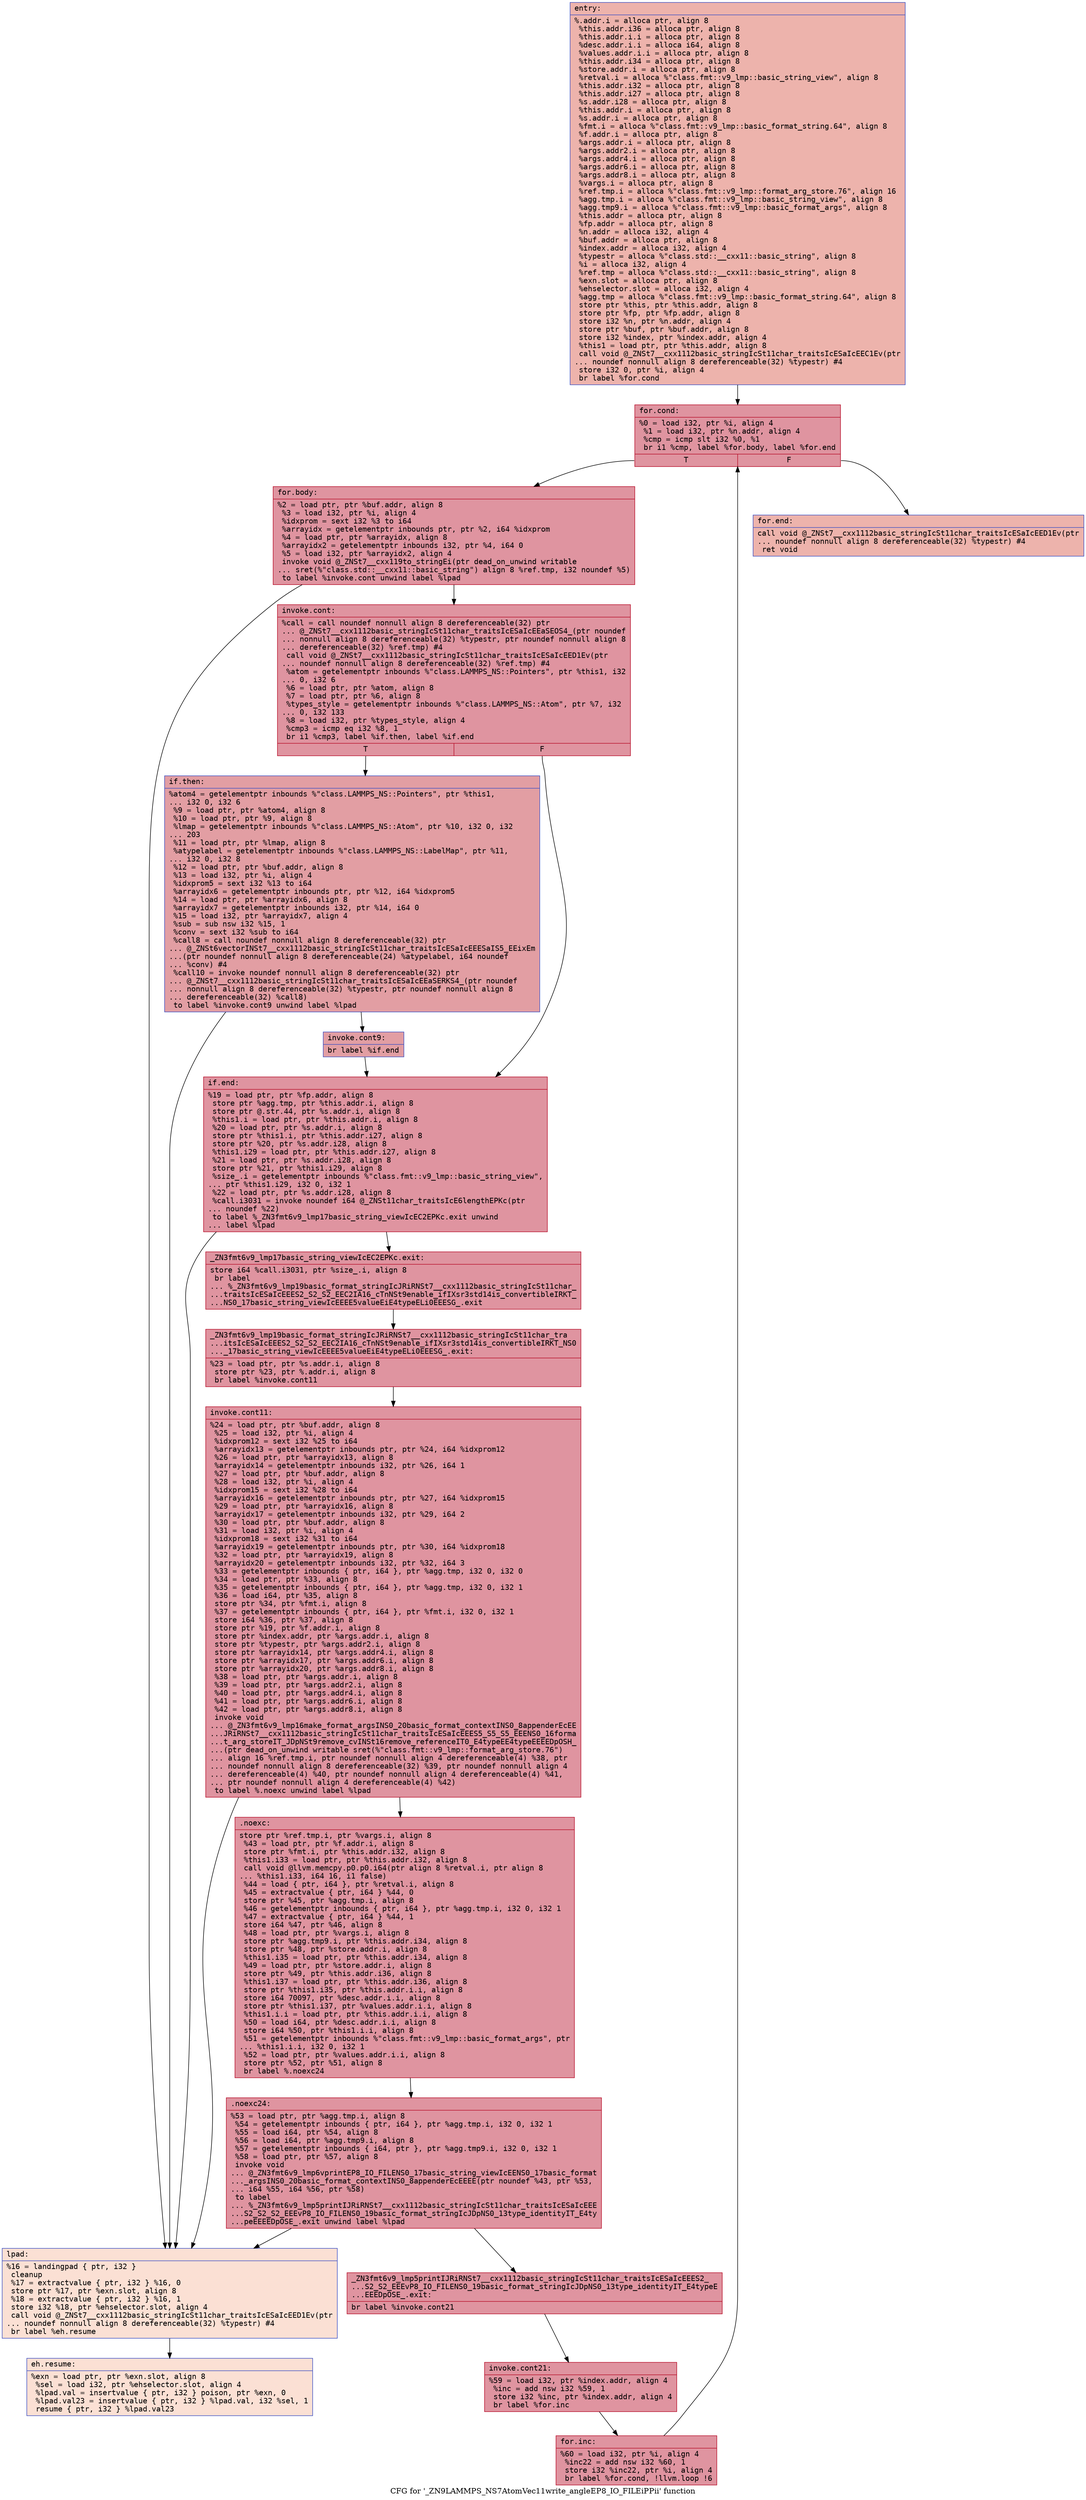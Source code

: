 digraph "CFG for '_ZN9LAMMPS_NS7AtomVec11write_angleEP8_IO_FILEiPPii' function" {
	label="CFG for '_ZN9LAMMPS_NS7AtomVec11write_angleEP8_IO_FILEiPPii' function";

	Node0x56285abbc980 [shape=record,color="#3d50c3ff", style=filled, fillcolor="#d6524470" fontname="Courier",label="{entry:\l|  %.addr.i = alloca ptr, align 8\l  %this.addr.i36 = alloca ptr, align 8\l  %this.addr.i.i = alloca ptr, align 8\l  %desc.addr.i.i = alloca i64, align 8\l  %values.addr.i.i = alloca ptr, align 8\l  %this.addr.i34 = alloca ptr, align 8\l  %store.addr.i = alloca ptr, align 8\l  %retval.i = alloca %\"class.fmt::v9_lmp::basic_string_view\", align 8\l  %this.addr.i32 = alloca ptr, align 8\l  %this.addr.i27 = alloca ptr, align 8\l  %s.addr.i28 = alloca ptr, align 8\l  %this.addr.i = alloca ptr, align 8\l  %s.addr.i = alloca ptr, align 8\l  %fmt.i = alloca %\"class.fmt::v9_lmp::basic_format_string.64\", align 8\l  %f.addr.i = alloca ptr, align 8\l  %args.addr.i = alloca ptr, align 8\l  %args.addr2.i = alloca ptr, align 8\l  %args.addr4.i = alloca ptr, align 8\l  %args.addr6.i = alloca ptr, align 8\l  %args.addr8.i = alloca ptr, align 8\l  %vargs.i = alloca ptr, align 8\l  %ref.tmp.i = alloca %\"class.fmt::v9_lmp::format_arg_store.76\", align 16\l  %agg.tmp.i = alloca %\"class.fmt::v9_lmp::basic_string_view\", align 8\l  %agg.tmp9.i = alloca %\"class.fmt::v9_lmp::basic_format_args\", align 8\l  %this.addr = alloca ptr, align 8\l  %fp.addr = alloca ptr, align 8\l  %n.addr = alloca i32, align 4\l  %buf.addr = alloca ptr, align 8\l  %index.addr = alloca i32, align 4\l  %typestr = alloca %\"class.std::__cxx11::basic_string\", align 8\l  %i = alloca i32, align 4\l  %ref.tmp = alloca %\"class.std::__cxx11::basic_string\", align 8\l  %exn.slot = alloca ptr, align 8\l  %ehselector.slot = alloca i32, align 4\l  %agg.tmp = alloca %\"class.fmt::v9_lmp::basic_format_string.64\", align 8\l  store ptr %this, ptr %this.addr, align 8\l  store ptr %fp, ptr %fp.addr, align 8\l  store i32 %n, ptr %n.addr, align 4\l  store ptr %buf, ptr %buf.addr, align 8\l  store i32 %index, ptr %index.addr, align 4\l  %this1 = load ptr, ptr %this.addr, align 8\l  call void @_ZNSt7__cxx1112basic_stringIcSt11char_traitsIcESaIcEEC1Ev(ptr\l... noundef nonnull align 8 dereferenceable(32) %typestr) #4\l  store i32 0, ptr %i, align 4\l  br label %for.cond\l}"];
	Node0x56285abbc980 -> Node0x56285abc3fd0[tooltip="entry -> for.cond\nProbability 100.00%" ];
	Node0x56285abc3fd0 [shape=record,color="#b70d28ff", style=filled, fillcolor="#b70d2870" fontname="Courier",label="{for.cond:\l|  %0 = load i32, ptr %i, align 4\l  %1 = load i32, ptr %n.addr, align 4\l  %cmp = icmp slt i32 %0, %1\l  br i1 %cmp, label %for.body, label %for.end\l|{<s0>T|<s1>F}}"];
	Node0x56285abc3fd0:s0 -> Node0x56285abc4420[tooltip="for.cond -> for.body\nProbability 96.88%" ];
	Node0x56285abc3fd0:s1 -> Node0x56285abc44a0[tooltip="for.cond -> for.end\nProbability 3.12%" ];
	Node0x56285abc4420 [shape=record,color="#b70d28ff", style=filled, fillcolor="#b70d2870" fontname="Courier",label="{for.body:\l|  %2 = load ptr, ptr %buf.addr, align 8\l  %3 = load i32, ptr %i, align 4\l  %idxprom = sext i32 %3 to i64\l  %arrayidx = getelementptr inbounds ptr, ptr %2, i64 %idxprom\l  %4 = load ptr, ptr %arrayidx, align 8\l  %arrayidx2 = getelementptr inbounds i32, ptr %4, i64 0\l  %5 = load i32, ptr %arrayidx2, align 4\l  invoke void @_ZNSt7__cxx119to_stringEi(ptr dead_on_unwind writable\l... sret(%\"class.std::__cxx11::basic_string\") align 8 %ref.tmp, i32 noundef %5)\l          to label %invoke.cont unwind label %lpad\l}"];
	Node0x56285abc4420 -> Node0x56285abc30b0[tooltip="for.body -> invoke.cont\nProbability 100.00%" ];
	Node0x56285abc4420 -> Node0x56285abc3130[tooltip="for.body -> lpad\nProbability 0.00%" ];
	Node0x56285abc30b0 [shape=record,color="#b70d28ff", style=filled, fillcolor="#b70d2870" fontname="Courier",label="{invoke.cont:\l|  %call = call noundef nonnull align 8 dereferenceable(32) ptr\l... @_ZNSt7__cxx1112basic_stringIcSt11char_traitsIcESaIcEEaSEOS4_(ptr noundef\l... nonnull align 8 dereferenceable(32) %typestr, ptr noundef nonnull align 8\l... dereferenceable(32) %ref.tmp) #4\l  call void @_ZNSt7__cxx1112basic_stringIcSt11char_traitsIcESaIcEED1Ev(ptr\l... noundef nonnull align 8 dereferenceable(32) %ref.tmp) #4\l  %atom = getelementptr inbounds %\"class.LAMMPS_NS::Pointers\", ptr %this1, i32\l... 0, i32 6\l  %6 = load ptr, ptr %atom, align 8\l  %7 = load ptr, ptr %6, align 8\l  %types_style = getelementptr inbounds %\"class.LAMMPS_NS::Atom\", ptr %7, i32\l... 0, i32 133\l  %8 = load i32, ptr %types_style, align 4\l  %cmp3 = icmp eq i32 %8, 1\l  br i1 %cmp3, label %if.then, label %if.end\l|{<s0>T|<s1>F}}"];
	Node0x56285abc30b0:s0 -> Node0x56285abc4fe0[tooltip="invoke.cont -> if.then\nProbability 50.00%" ];
	Node0x56285abc30b0:s1 -> Node0x56285abc5640[tooltip="invoke.cont -> if.end\nProbability 50.00%" ];
	Node0x56285abc4fe0 [shape=record,color="#3d50c3ff", style=filled, fillcolor="#be242e70" fontname="Courier",label="{if.then:\l|  %atom4 = getelementptr inbounds %\"class.LAMMPS_NS::Pointers\", ptr %this1,\l... i32 0, i32 6\l  %9 = load ptr, ptr %atom4, align 8\l  %10 = load ptr, ptr %9, align 8\l  %lmap = getelementptr inbounds %\"class.LAMMPS_NS::Atom\", ptr %10, i32 0, i32\l... 203\l  %11 = load ptr, ptr %lmap, align 8\l  %atypelabel = getelementptr inbounds %\"class.LAMMPS_NS::LabelMap\", ptr %11,\l... i32 0, i32 8\l  %12 = load ptr, ptr %buf.addr, align 8\l  %13 = load i32, ptr %i, align 4\l  %idxprom5 = sext i32 %13 to i64\l  %arrayidx6 = getelementptr inbounds ptr, ptr %12, i64 %idxprom5\l  %14 = load ptr, ptr %arrayidx6, align 8\l  %arrayidx7 = getelementptr inbounds i32, ptr %14, i64 0\l  %15 = load i32, ptr %arrayidx7, align 4\l  %sub = sub nsw i32 %15, 1\l  %conv = sext i32 %sub to i64\l  %call8 = call noundef nonnull align 8 dereferenceable(32) ptr\l... @_ZNSt6vectorINSt7__cxx1112basic_stringIcSt11char_traitsIcESaIcEEESaIS5_EEixEm\l...(ptr noundef nonnull align 8 dereferenceable(24) %atypelabel, i64 noundef\l... %conv) #4\l  %call10 = invoke noundef nonnull align 8 dereferenceable(32) ptr\l... @_ZNSt7__cxx1112basic_stringIcSt11char_traitsIcESaIcEEaSERKS4_(ptr noundef\l... nonnull align 8 dereferenceable(32) %typestr, ptr noundef nonnull align 8\l... dereferenceable(32) %call8)\l          to label %invoke.cont9 unwind label %lpad\l}"];
	Node0x56285abc4fe0 -> Node0x56285abc62a0[tooltip="if.then -> invoke.cont9\nProbability 100.00%" ];
	Node0x56285abc4fe0 -> Node0x56285abc3130[tooltip="if.then -> lpad\nProbability 0.00%" ];
	Node0x56285abc62a0 [shape=record,color="#3d50c3ff", style=filled, fillcolor="#be242e70" fontname="Courier",label="{invoke.cont9:\l|  br label %if.end\l}"];
	Node0x56285abc62a0 -> Node0x56285abc5640[tooltip="invoke.cont9 -> if.end\nProbability 100.00%" ];
	Node0x56285abc3130 [shape=record,color="#3d50c3ff", style=filled, fillcolor="#f7b99e70" fontname="Courier",label="{lpad:\l|  %16 = landingpad \{ ptr, i32 \}\l          cleanup\l  %17 = extractvalue \{ ptr, i32 \} %16, 0\l  store ptr %17, ptr %exn.slot, align 8\l  %18 = extractvalue \{ ptr, i32 \} %16, 1\l  store i32 %18, ptr %ehselector.slot, align 4\l  call void @_ZNSt7__cxx1112basic_stringIcSt11char_traitsIcESaIcEED1Ev(ptr\l... noundef nonnull align 8 dereferenceable(32) %typestr) #4\l  br label %eh.resume\l}"];
	Node0x56285abc3130 -> Node0x56285abc6250[tooltip="lpad -> eh.resume\nProbability 100.00%" ];
	Node0x56285abc5640 [shape=record,color="#b70d28ff", style=filled, fillcolor="#b70d2870" fontname="Courier",label="{if.end:\l|  %19 = load ptr, ptr %fp.addr, align 8\l  store ptr %agg.tmp, ptr %this.addr.i, align 8\l  store ptr @.str.44, ptr %s.addr.i, align 8\l  %this1.i = load ptr, ptr %this.addr.i, align 8\l  %20 = load ptr, ptr %s.addr.i, align 8\l  store ptr %this1.i, ptr %this.addr.i27, align 8\l  store ptr %20, ptr %s.addr.i28, align 8\l  %this1.i29 = load ptr, ptr %this.addr.i27, align 8\l  %21 = load ptr, ptr %s.addr.i28, align 8\l  store ptr %21, ptr %this1.i29, align 8\l  %size_.i = getelementptr inbounds %\"class.fmt::v9_lmp::basic_string_view\",\l... ptr %this1.i29, i32 0, i32 1\l  %22 = load ptr, ptr %s.addr.i28, align 8\l  %call.i3031 = invoke noundef i64 @_ZNSt11char_traitsIcE6lengthEPKc(ptr\l... noundef %22)\l          to label %_ZN3fmt6v9_lmp17basic_string_viewIcEC2EPKc.exit unwind\l... label %lpad\l}"];
	Node0x56285abc5640 -> Node0x56285abc7090[tooltip="if.end -> _ZN3fmt6v9_lmp17basic_string_viewIcEC2EPKc.exit\nProbability 100.00%" ];
	Node0x56285abc5640 -> Node0x56285abc3130[tooltip="if.end -> lpad\nProbability 0.00%" ];
	Node0x56285abc7090 [shape=record,color="#b70d28ff", style=filled, fillcolor="#b70d2870" fontname="Courier",label="{_ZN3fmt6v9_lmp17basic_string_viewIcEC2EPKc.exit:\l|  store i64 %call.i3031, ptr %size_.i, align 8\l  br label\l... %_ZN3fmt6v9_lmp19basic_format_stringIcJRiRNSt7__cxx1112basic_stringIcSt11char_\l...traitsIcESaIcEEES2_S2_S2_EEC2IA16_cTnNSt9enable_ifIXsr3std14is_convertibleIRKT_\l...NS0_17basic_string_viewIcEEEE5valueEiE4typeELi0EEESG_.exit\l}"];
	Node0x56285abc7090 -> Node0x56285abc72b0[tooltip="_ZN3fmt6v9_lmp17basic_string_viewIcEC2EPKc.exit -> _ZN3fmt6v9_lmp19basic_format_stringIcJRiRNSt7__cxx1112basic_stringIcSt11char_traitsIcESaIcEEES2_S2_S2_EEC2IA16_cTnNSt9enable_ifIXsr3std14is_convertibleIRKT_NS0_17basic_string_viewIcEEEE5valueEiE4typeELi0EEESG_.exit\nProbability 100.00%" ];
	Node0x56285abc72b0 [shape=record,color="#b70d28ff", style=filled, fillcolor="#b70d2870" fontname="Courier",label="{_ZN3fmt6v9_lmp19basic_format_stringIcJRiRNSt7__cxx1112basic_stringIcSt11char_tra\l...itsIcESaIcEEES2_S2_S2_EEC2IA16_cTnNSt9enable_ifIXsr3std14is_convertibleIRKT_NS0\l..._17basic_string_viewIcEEEE5valueEiE4typeELi0EEESG_.exit:\l|  %23 = load ptr, ptr %s.addr.i, align 8\l  store ptr %23, ptr %.addr.i, align 8\l  br label %invoke.cont11\l}"];
	Node0x56285abc72b0 -> Node0x56285abc7580[tooltip="_ZN3fmt6v9_lmp19basic_format_stringIcJRiRNSt7__cxx1112basic_stringIcSt11char_traitsIcESaIcEEES2_S2_S2_EEC2IA16_cTnNSt9enable_ifIXsr3std14is_convertibleIRKT_NS0_17basic_string_viewIcEEEE5valueEiE4typeELi0EEESG_.exit -> invoke.cont11\nProbability 100.00%" ];
	Node0x56285abc7580 [shape=record,color="#b70d28ff", style=filled, fillcolor="#b70d2870" fontname="Courier",label="{invoke.cont11:\l|  %24 = load ptr, ptr %buf.addr, align 8\l  %25 = load i32, ptr %i, align 4\l  %idxprom12 = sext i32 %25 to i64\l  %arrayidx13 = getelementptr inbounds ptr, ptr %24, i64 %idxprom12\l  %26 = load ptr, ptr %arrayidx13, align 8\l  %arrayidx14 = getelementptr inbounds i32, ptr %26, i64 1\l  %27 = load ptr, ptr %buf.addr, align 8\l  %28 = load i32, ptr %i, align 4\l  %idxprom15 = sext i32 %28 to i64\l  %arrayidx16 = getelementptr inbounds ptr, ptr %27, i64 %idxprom15\l  %29 = load ptr, ptr %arrayidx16, align 8\l  %arrayidx17 = getelementptr inbounds i32, ptr %29, i64 2\l  %30 = load ptr, ptr %buf.addr, align 8\l  %31 = load i32, ptr %i, align 4\l  %idxprom18 = sext i32 %31 to i64\l  %arrayidx19 = getelementptr inbounds ptr, ptr %30, i64 %idxprom18\l  %32 = load ptr, ptr %arrayidx19, align 8\l  %arrayidx20 = getelementptr inbounds i32, ptr %32, i64 3\l  %33 = getelementptr inbounds \{ ptr, i64 \}, ptr %agg.tmp, i32 0, i32 0\l  %34 = load ptr, ptr %33, align 8\l  %35 = getelementptr inbounds \{ ptr, i64 \}, ptr %agg.tmp, i32 0, i32 1\l  %36 = load i64, ptr %35, align 8\l  store ptr %34, ptr %fmt.i, align 8\l  %37 = getelementptr inbounds \{ ptr, i64 \}, ptr %fmt.i, i32 0, i32 1\l  store i64 %36, ptr %37, align 8\l  store ptr %19, ptr %f.addr.i, align 8\l  store ptr %index.addr, ptr %args.addr.i, align 8\l  store ptr %typestr, ptr %args.addr2.i, align 8\l  store ptr %arrayidx14, ptr %args.addr4.i, align 8\l  store ptr %arrayidx17, ptr %args.addr6.i, align 8\l  store ptr %arrayidx20, ptr %args.addr8.i, align 8\l  %38 = load ptr, ptr %args.addr.i, align 8\l  %39 = load ptr, ptr %args.addr2.i, align 8\l  %40 = load ptr, ptr %args.addr4.i, align 8\l  %41 = load ptr, ptr %args.addr6.i, align 8\l  %42 = load ptr, ptr %args.addr8.i, align 8\l  invoke void\l... @_ZN3fmt6v9_lmp16make_format_argsINS0_20basic_format_contextINS0_8appenderEcEE\l...JRiRNSt7__cxx1112basic_stringIcSt11char_traitsIcESaIcEEES5_S5_S5_EEENS0_16forma\l...t_arg_storeIT_JDpNSt9remove_cvINSt16remove_referenceIT0_E4typeEE4typeEEEEDpOSH_\l...(ptr dead_on_unwind writable sret(%\"class.fmt::v9_lmp::format_arg_store.76\")\l... align 16 %ref.tmp.i, ptr noundef nonnull align 4 dereferenceable(4) %38, ptr\l... noundef nonnull align 8 dereferenceable(32) %39, ptr noundef nonnull align 4\l... dereferenceable(4) %40, ptr noundef nonnull align 4 dereferenceable(4) %41,\l... ptr noundef nonnull align 4 dereferenceable(4) %42)\l          to label %.noexc unwind label %lpad\l}"];
	Node0x56285abc7580 -> Node0x56285abc8d40[tooltip="invoke.cont11 -> .noexc\nProbability 100.00%" ];
	Node0x56285abc7580 -> Node0x56285abc3130[tooltip="invoke.cont11 -> lpad\nProbability 0.00%" ];
	Node0x56285abc8d40 [shape=record,color="#b70d28ff", style=filled, fillcolor="#b70d2870" fontname="Courier",label="{.noexc:\l|  store ptr %ref.tmp.i, ptr %vargs.i, align 8\l  %43 = load ptr, ptr %f.addr.i, align 8\l  store ptr %fmt.i, ptr %this.addr.i32, align 8\l  %this1.i33 = load ptr, ptr %this.addr.i32, align 8\l  call void @llvm.memcpy.p0.p0.i64(ptr align 8 %retval.i, ptr align 8\l... %this1.i33, i64 16, i1 false)\l  %44 = load \{ ptr, i64 \}, ptr %retval.i, align 8\l  %45 = extractvalue \{ ptr, i64 \} %44, 0\l  store ptr %45, ptr %agg.tmp.i, align 8\l  %46 = getelementptr inbounds \{ ptr, i64 \}, ptr %agg.tmp.i, i32 0, i32 1\l  %47 = extractvalue \{ ptr, i64 \} %44, 1\l  store i64 %47, ptr %46, align 8\l  %48 = load ptr, ptr %vargs.i, align 8\l  store ptr %agg.tmp9.i, ptr %this.addr.i34, align 8\l  store ptr %48, ptr %store.addr.i, align 8\l  %this1.i35 = load ptr, ptr %this.addr.i34, align 8\l  %49 = load ptr, ptr %store.addr.i, align 8\l  store ptr %49, ptr %this.addr.i36, align 8\l  %this1.i37 = load ptr, ptr %this.addr.i36, align 8\l  store ptr %this1.i35, ptr %this.addr.i.i, align 8\l  store i64 70097, ptr %desc.addr.i.i, align 8\l  store ptr %this1.i37, ptr %values.addr.i.i, align 8\l  %this1.i.i = load ptr, ptr %this.addr.i.i, align 8\l  %50 = load i64, ptr %desc.addr.i.i, align 8\l  store i64 %50, ptr %this1.i.i, align 8\l  %51 = getelementptr inbounds %\"class.fmt::v9_lmp::basic_format_args\", ptr\l... %this1.i.i, i32 0, i32 1\l  %52 = load ptr, ptr %values.addr.i.i, align 8\l  store ptr %52, ptr %51, align 8\l  br label %.noexc24\l}"];
	Node0x56285abc8d40 -> Node0x56285abca9c0[tooltip=".noexc -> .noexc24\nProbability 100.00%" ];
	Node0x56285abca9c0 [shape=record,color="#b70d28ff", style=filled, fillcolor="#b70d2870" fontname="Courier",label="{.noexc24:\l|  %53 = load ptr, ptr %agg.tmp.i, align 8\l  %54 = getelementptr inbounds \{ ptr, i64 \}, ptr %agg.tmp.i, i32 0, i32 1\l  %55 = load i64, ptr %54, align 8\l  %56 = load i64, ptr %agg.tmp9.i, align 8\l  %57 = getelementptr inbounds \{ i64, ptr \}, ptr %agg.tmp9.i, i32 0, i32 1\l  %58 = load ptr, ptr %57, align 8\l  invoke void\l... @_ZN3fmt6v9_lmp6vprintEP8_IO_FILENS0_17basic_string_viewIcEENS0_17basic_format\l..._argsINS0_20basic_format_contextINS0_8appenderEcEEEE(ptr noundef %43, ptr %53,\l... i64 %55, i64 %56, ptr %58)\l          to label\l... %_ZN3fmt6v9_lmp5printIJRiRNSt7__cxx1112basic_stringIcSt11char_traitsIcESaIcEEE\l...S2_S2_S2_EEEvP8_IO_FILENS0_19basic_format_stringIcJDpNS0_13type_identityIT_E4ty\l...peEEEEDpOSE_.exit unwind label %lpad\l}"];
	Node0x56285abca9c0 -> Node0x56285abcaf50[tooltip=".noexc24 -> _ZN3fmt6v9_lmp5printIJRiRNSt7__cxx1112basic_stringIcSt11char_traitsIcESaIcEEES2_S2_S2_EEEvP8_IO_FILENS0_19basic_format_stringIcJDpNS0_13type_identityIT_E4typeEEEEDpOSE_.exit\nProbability 100.00%" ];
	Node0x56285abca9c0 -> Node0x56285abc3130[tooltip=".noexc24 -> lpad\nProbability 0.00%" ];
	Node0x56285abcaf50 [shape=record,color="#b70d28ff", style=filled, fillcolor="#b70d2870" fontname="Courier",label="{_ZN3fmt6v9_lmp5printIJRiRNSt7__cxx1112basic_stringIcSt11char_traitsIcESaIcEEES2_\l...S2_S2_EEEvP8_IO_FILENS0_19basic_format_stringIcJDpNS0_13type_identityIT_E4typeE\l...EEEDpOSE_.exit:\l|  br label %invoke.cont21\l}"];
	Node0x56285abcaf50 -> Node0x56285abcb460[tooltip="_ZN3fmt6v9_lmp5printIJRiRNSt7__cxx1112basic_stringIcSt11char_traitsIcESaIcEEES2_S2_S2_EEEvP8_IO_FILENS0_19basic_format_stringIcJDpNS0_13type_identityIT_E4typeEEEEDpOSE_.exit -> invoke.cont21\nProbability 100.00%" ];
	Node0x56285abcb460 [shape=record,color="#b70d28ff", style=filled, fillcolor="#b70d2870" fontname="Courier",label="{invoke.cont21:\l|  %59 = load i32, ptr %index.addr, align 4\l  %inc = add nsw i32 %59, 1\l  store i32 %inc, ptr %index.addr, align 4\l  br label %for.inc\l}"];
	Node0x56285abcb460 -> Node0x56285abcb640[tooltip="invoke.cont21 -> for.inc\nProbability 100.00%" ];
	Node0x56285abcb640 [shape=record,color="#b70d28ff", style=filled, fillcolor="#b70d2870" fontname="Courier",label="{for.inc:\l|  %60 = load i32, ptr %i, align 4\l  %inc22 = add nsw i32 %60, 1\l  store i32 %inc22, ptr %i, align 4\l  br label %for.cond, !llvm.loop !6\l}"];
	Node0x56285abcb640 -> Node0x56285abc3fd0[tooltip="for.inc -> for.cond\nProbability 100.00%" ];
	Node0x56285abc44a0 [shape=record,color="#3d50c3ff", style=filled, fillcolor="#d6524470" fontname="Courier",label="{for.end:\l|  call void @_ZNSt7__cxx1112basic_stringIcSt11char_traitsIcESaIcEED1Ev(ptr\l... noundef nonnull align 8 dereferenceable(32) %typestr) #4\l  ret void\l}"];
	Node0x56285abc6250 [shape=record,color="#3d50c3ff", style=filled, fillcolor="#f7b99e70" fontname="Courier",label="{eh.resume:\l|  %exn = load ptr, ptr %exn.slot, align 8\l  %sel = load i32, ptr %ehselector.slot, align 4\l  %lpad.val = insertvalue \{ ptr, i32 \} poison, ptr %exn, 0\l  %lpad.val23 = insertvalue \{ ptr, i32 \} %lpad.val, i32 %sel, 1\l  resume \{ ptr, i32 \} %lpad.val23\l}"];
}
